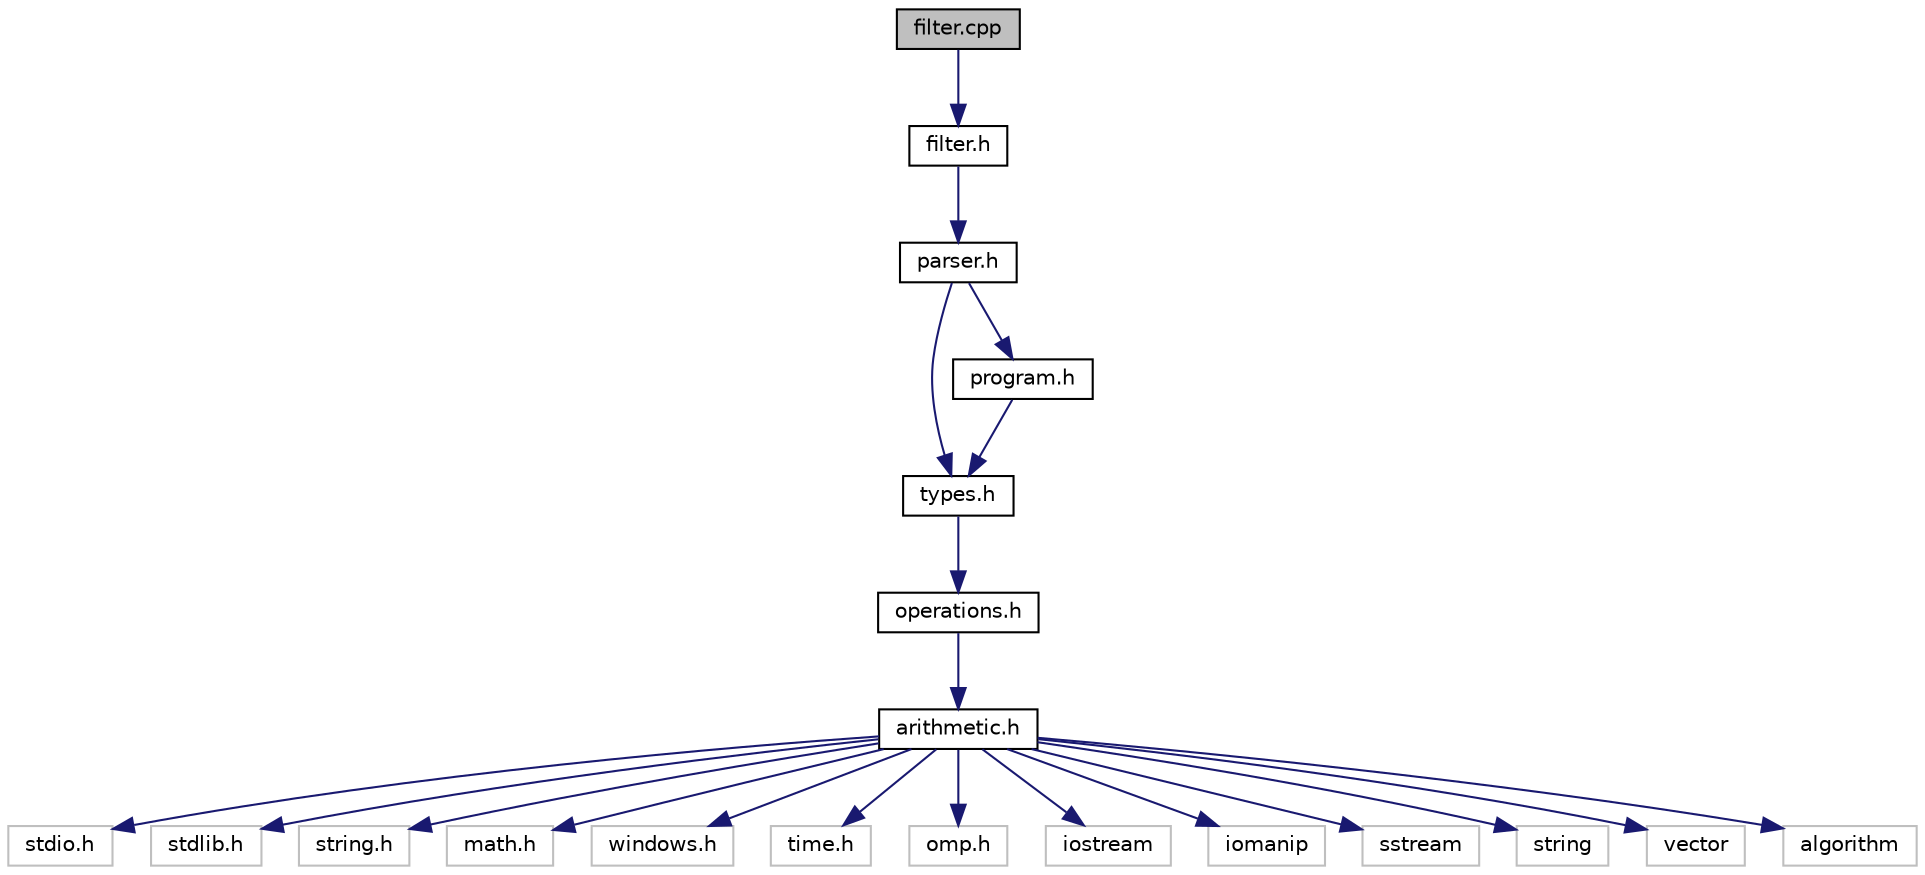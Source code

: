 digraph "filter.cpp"
{
  edge [fontname="Helvetica",fontsize="10",labelfontname="Helvetica",labelfontsize="10"];
  node [fontname="Helvetica",fontsize="10",shape=record];
  Node1 [label="filter.cpp",height=0.2,width=0.4,color="black", fillcolor="grey75", style="filled", fontcolor="black"];
  Node1 -> Node2 [color="midnightblue",fontsize="10",style="solid"];
  Node2 [label="filter.h",height=0.2,width=0.4,color="black", fillcolor="white", style="filled",URL="$filter_8h.html"];
  Node2 -> Node3 [color="midnightblue",fontsize="10",style="solid"];
  Node3 [label="parser.h",height=0.2,width=0.4,color="black", fillcolor="white", style="filled",URL="$parser_8h.html"];
  Node3 -> Node4 [color="midnightblue",fontsize="10",style="solid"];
  Node4 [label="types.h",height=0.2,width=0.4,color="black", fillcolor="white", style="filled",URL="$types_8h.html"];
  Node4 -> Node5 [color="midnightblue",fontsize="10",style="solid"];
  Node5 [label="operations.h",height=0.2,width=0.4,color="black", fillcolor="white", style="filled",URL="$operations_8h.html"];
  Node5 -> Node6 [color="midnightblue",fontsize="10",style="solid"];
  Node6 [label="arithmetic.h",height=0.2,width=0.4,color="black", fillcolor="white", style="filled",URL="$arithmetic_8h.html"];
  Node6 -> Node7 [color="midnightblue",fontsize="10",style="solid"];
  Node7 [label="stdio.h",height=0.2,width=0.4,color="grey75", fillcolor="white", style="filled"];
  Node6 -> Node8 [color="midnightblue",fontsize="10",style="solid"];
  Node8 [label="stdlib.h",height=0.2,width=0.4,color="grey75", fillcolor="white", style="filled"];
  Node6 -> Node9 [color="midnightblue",fontsize="10",style="solid"];
  Node9 [label="string.h",height=0.2,width=0.4,color="grey75", fillcolor="white", style="filled"];
  Node6 -> Node10 [color="midnightblue",fontsize="10",style="solid"];
  Node10 [label="math.h",height=0.2,width=0.4,color="grey75", fillcolor="white", style="filled"];
  Node6 -> Node11 [color="midnightblue",fontsize="10",style="solid"];
  Node11 [label="windows.h",height=0.2,width=0.4,color="grey75", fillcolor="white", style="filled"];
  Node6 -> Node12 [color="midnightblue",fontsize="10",style="solid"];
  Node12 [label="time.h",height=0.2,width=0.4,color="grey75", fillcolor="white", style="filled"];
  Node6 -> Node13 [color="midnightblue",fontsize="10",style="solid"];
  Node13 [label="omp.h",height=0.2,width=0.4,color="grey75", fillcolor="white", style="filled"];
  Node6 -> Node14 [color="midnightblue",fontsize="10",style="solid"];
  Node14 [label="iostream",height=0.2,width=0.4,color="grey75", fillcolor="white", style="filled"];
  Node6 -> Node15 [color="midnightblue",fontsize="10",style="solid"];
  Node15 [label="iomanip",height=0.2,width=0.4,color="grey75", fillcolor="white", style="filled"];
  Node6 -> Node16 [color="midnightblue",fontsize="10",style="solid"];
  Node16 [label="sstream",height=0.2,width=0.4,color="grey75", fillcolor="white", style="filled"];
  Node6 -> Node17 [color="midnightblue",fontsize="10",style="solid"];
  Node17 [label="string",height=0.2,width=0.4,color="grey75", fillcolor="white", style="filled"];
  Node6 -> Node18 [color="midnightblue",fontsize="10",style="solid"];
  Node18 [label="vector",height=0.2,width=0.4,color="grey75", fillcolor="white", style="filled"];
  Node6 -> Node19 [color="midnightblue",fontsize="10",style="solid"];
  Node19 [label="algorithm",height=0.2,width=0.4,color="grey75", fillcolor="white", style="filled"];
  Node3 -> Node20 [color="midnightblue",fontsize="10",style="solid"];
  Node20 [label="program.h",height=0.2,width=0.4,color="black", fillcolor="white", style="filled",URL="$program_8h.html"];
  Node20 -> Node4 [color="midnightblue",fontsize="10",style="solid"];
}
